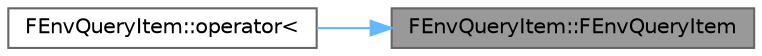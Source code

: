 digraph "FEnvQueryItem::FEnvQueryItem"
{
 // INTERACTIVE_SVG=YES
 // LATEX_PDF_SIZE
  bgcolor="transparent";
  edge [fontname=Helvetica,fontsize=10,labelfontname=Helvetica,labelfontsize=10];
  node [fontname=Helvetica,fontsize=10,shape=box,height=0.2,width=0.4];
  rankdir="RL";
  Node1 [id="Node000001",label="FEnvQueryItem::FEnvQueryItem",height=0.2,width=0.4,color="gray40", fillcolor="grey60", style="filled", fontcolor="black",tooltip=" "];
  Node1 -> Node2 [id="edge1_Node000001_Node000002",dir="back",color="steelblue1",style="solid",tooltip=" "];
  Node2 [id="Node000002",label="FEnvQueryItem::operator\<",height=0.2,width=0.4,color="grey40", fillcolor="white", style="filled",URL="$d2/d06/structFEnvQueryItem.html#a713487aa9d22432d4b3d898671a14077",tooltip=" "];
}
